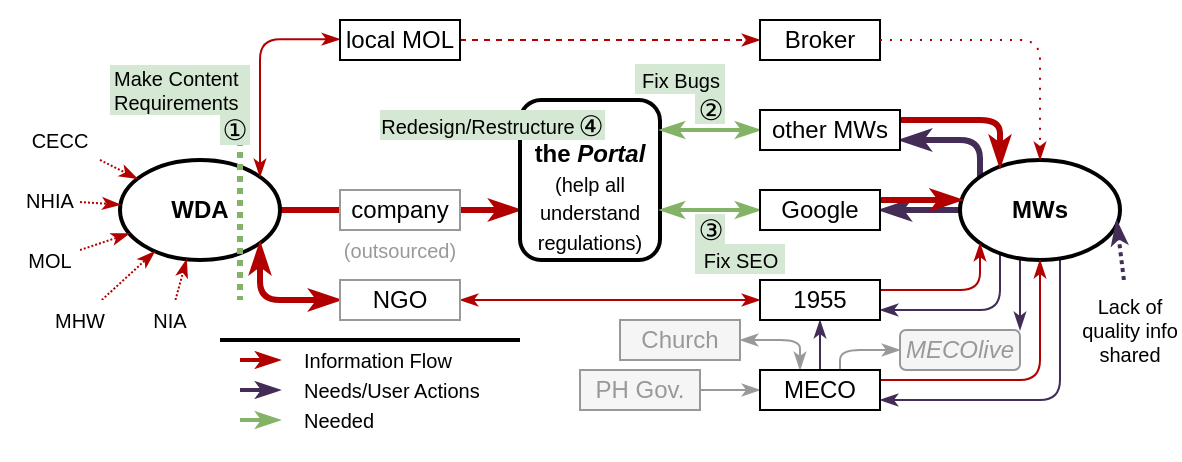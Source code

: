 <mxfile version="14.9.3" type="github">
  <diagram id="SX112-Fg5Q77WBPCnmW_" name="Page-1">
    <mxGraphModel dx="1360" dy="806" grid="1" gridSize="10" guides="1" tooltips="1" connect="1" arrows="1" fold="1" page="1" pageScale="1" pageWidth="850" pageHeight="1100" math="0" shadow="0">
      <root>
        <mxCell id="0" />
        <mxCell id="1" parent="0" />
        <mxCell id="iDd988HbCzcnQ30_lzB4-1" value="" style="rounded=0;whiteSpace=wrap;html=1;strokeColor=none;" vertex="1" parent="1">
          <mxGeometry x="40" y="40" width="590" height="230" as="geometry" />
        </mxCell>
        <mxCell id="iDd988HbCzcnQ30_lzB4-2" style="edgeStyle=orthogonalEdgeStyle;rounded=0;orthogonalLoop=1;jettySize=auto;html=1;endArrow=classicThin;endFill=1;fillColor=#e51400;strokeColor=#B20000;strokeWidth=3;" edge="1" parent="1" source="iDd988HbCzcnQ30_lzB4-3" target="iDd988HbCzcnQ30_lzB4-15">
          <mxGeometry relative="1" as="geometry">
            <Array as="points">
              <mxPoint x="280" y="145.41" />
              <mxPoint x="280" y="145.41" />
            </Array>
          </mxGeometry>
        </mxCell>
        <mxCell id="iDd988HbCzcnQ30_lzB4-3" value="WDA" style="ellipse;whiteSpace=wrap;html=1;fontStyle=1;strokeWidth=2;" vertex="1" parent="1">
          <mxGeometry x="100" y="120" width="80" height="50" as="geometry" />
        </mxCell>
        <mxCell id="iDd988HbCzcnQ30_lzB4-4" style="edgeStyle=orthogonalEdgeStyle;rounded=1;orthogonalLoop=1;jettySize=auto;html=1;startArrow=none;startFill=0;endArrow=classicThin;endFill=1;fontSize=10;strokeWidth=1;fillColor=#76608a;strokeColor=#432D57;" edge="1" parent="1" source="iDd988HbCzcnQ30_lzB4-9" target="iDd988HbCzcnQ30_lzB4-24">
          <mxGeometry relative="1" as="geometry">
            <Array as="points">
              <mxPoint x="570" y="240.0" />
            </Array>
          </mxGeometry>
        </mxCell>
        <mxCell id="iDd988HbCzcnQ30_lzB4-5" style="edgeStyle=orthogonalEdgeStyle;rounded=1;orthogonalLoop=1;jettySize=auto;html=1;startArrow=none;startFill=0;endArrow=classicThin;endFill=1;fontSize=10;strokeWidth=1;fillColor=#76608a;strokeColor=#432D57;" edge="1" parent="1" source="iDd988HbCzcnQ30_lzB4-9">
          <mxGeometry relative="1" as="geometry">
            <mxPoint x="540.0" y="156.651" as="sourcePoint" />
            <mxPoint x="480.0" y="195" as="targetPoint" />
            <Array as="points">
              <mxPoint x="540" y="195.0" />
            </Array>
          </mxGeometry>
        </mxCell>
        <mxCell id="iDd988HbCzcnQ30_lzB4-6" style="edgeStyle=orthogonalEdgeStyle;rounded=1;orthogonalLoop=1;jettySize=auto;html=1;startArrow=none;startFill=0;endArrow=classicThin;endFill=1;fontSize=10;strokeWidth=3;fillColor=#76608a;strokeColor=#432D57;" edge="1" parent="1" source="iDd988HbCzcnQ30_lzB4-9" target="iDd988HbCzcnQ30_lzB4-27">
          <mxGeometry relative="1" as="geometry">
            <Array as="points">
              <mxPoint x="520" y="150.0" />
              <mxPoint x="520" y="150.0" />
            </Array>
          </mxGeometry>
        </mxCell>
        <mxCell id="iDd988HbCzcnQ30_lzB4-7" style="edgeStyle=orthogonalEdgeStyle;rounded=1;orthogonalLoop=1;jettySize=auto;html=1;startArrow=none;startFill=0;endArrow=classicThin;endFill=1;fontSize=10;strokeWidth=3;fillColor=#76608a;strokeColor=#432D57;" edge="1" parent="1" source="iDd988HbCzcnQ30_lzB4-9" target="iDd988HbCzcnQ30_lzB4-30">
          <mxGeometry relative="1" as="geometry">
            <Array as="points">
              <mxPoint x="530" y="110.0" />
            </Array>
          </mxGeometry>
        </mxCell>
        <mxCell id="iDd988HbCzcnQ30_lzB4-8" style="edgeStyle=orthogonalEdgeStyle;rounded=1;orthogonalLoop=1;jettySize=auto;html=1;startArrow=none;startFill=0;endArrow=classicThin;endFill=1;strokeColor=#432D57;strokeWidth=1;fontSize=10;fontColor=#999999;fillColor=#76608a;" edge="1" parent="1" source="iDd988HbCzcnQ30_lzB4-9" target="iDd988HbCzcnQ30_lzB4-32">
          <mxGeometry relative="1" as="geometry">
            <Array as="points">
              <mxPoint x="550" y="200.0" />
              <mxPoint x="550" y="200.0" />
            </Array>
          </mxGeometry>
        </mxCell>
        <mxCell id="iDd988HbCzcnQ30_lzB4-9" value="MWs" style="ellipse;whiteSpace=wrap;html=1;fontStyle=1;strokeWidth=2;" vertex="1" parent="1">
          <mxGeometry x="520" y="120" width="80" height="50" as="geometry" />
        </mxCell>
        <mxCell id="iDd988HbCzcnQ30_lzB4-10" value="company" style="rounded=0;whiteSpace=wrap;html=1;strokeColor=#999999;" vertex="1" parent="1">
          <mxGeometry x="210" y="135" width="60" height="20" as="geometry" />
        </mxCell>
        <mxCell id="iDd988HbCzcnQ30_lzB4-11" style="edgeStyle=orthogonalEdgeStyle;rounded=1;orthogonalLoop=1;jettySize=auto;html=1;endArrow=classicThin;endFill=1;startArrow=classicThin;startFill=1;fillColor=#e51400;strokeColor=#B20000;strokeWidth=3;" edge="1" parent="1" source="iDd988HbCzcnQ30_lzB4-13" target="iDd988HbCzcnQ30_lzB4-3">
          <mxGeometry relative="1" as="geometry">
            <Array as="points">
              <mxPoint x="170" y="190.0" />
            </Array>
          </mxGeometry>
        </mxCell>
        <mxCell id="iDd988HbCzcnQ30_lzB4-12" style="edgeStyle=orthogonalEdgeStyle;rounded=1;orthogonalLoop=1;jettySize=auto;html=1;startArrow=classicThin;startFill=1;endArrow=classicThin;endFill=1;fontSize=10;fillColor=#e51400;strokeColor=#B20000;strokeWidth=1;" edge="1" parent="1" source="iDd988HbCzcnQ30_lzB4-13" target="iDd988HbCzcnQ30_lzB4-19">
          <mxGeometry relative="1" as="geometry" />
        </mxCell>
        <mxCell id="iDd988HbCzcnQ30_lzB4-13" value="NGO" style="rounded=0;whiteSpace=wrap;html=1;strokeColor=#999999;" vertex="1" parent="1">
          <mxGeometry x="210" y="180" width="60" height="20" as="geometry" />
        </mxCell>
        <mxCell id="iDd988HbCzcnQ30_lzB4-14" value="(outsourced)" style="text;html=1;align=center;verticalAlign=middle;whiteSpace=wrap;rounded=0;fontSize=10;fontColor=#999999;" vertex="1" parent="1">
          <mxGeometry x="210" y="160" width="60" height="10" as="geometry" />
        </mxCell>
        <mxCell id="iDd988HbCzcnQ30_lzB4-15" value="&lt;b&gt;the &lt;i&gt;Portal&lt;/i&gt;&lt;/b&gt;&lt;br&gt;&lt;font style=&quot;font-size: 10px&quot;&gt;(help all understand regulations)&lt;/font&gt;" style="rounded=1;whiteSpace=wrap;html=1;verticalAlign=bottom;strokeWidth=2;" vertex="1" parent="1">
          <mxGeometry x="300" y="90" width="70" height="80" as="geometry" />
        </mxCell>
        <mxCell id="iDd988HbCzcnQ30_lzB4-16" value="PH Gov." style="rounded=0;whiteSpace=wrap;html=1;fillColor=#f5f5f5;strokeColor=#999999;fontColor=#999999;" vertex="1" parent="1">
          <mxGeometry x="330" y="225" width="60" height="20" as="geometry" />
        </mxCell>
        <mxCell id="iDd988HbCzcnQ30_lzB4-17" style="edgeStyle=orthogonalEdgeStyle;rounded=1;orthogonalLoop=1;jettySize=auto;html=1;startArrow=none;startFill=0;endArrow=classicThin;endFill=1;fontSize=10;fillColor=#76608a;strokeColor=#432D57;strokeWidth=1;" edge="1" parent="1" source="iDd988HbCzcnQ30_lzB4-24" target="iDd988HbCzcnQ30_lzB4-19">
          <mxGeometry relative="1" as="geometry">
            <mxPoint x="430" y="210.0" as="sourcePoint" />
            <Array as="points">
              <mxPoint x="450" y="210.0" />
              <mxPoint x="450" y="210.0" />
            </Array>
          </mxGeometry>
        </mxCell>
        <mxCell id="iDd988HbCzcnQ30_lzB4-18" style="edgeStyle=orthogonalEdgeStyle;rounded=1;orthogonalLoop=1;jettySize=auto;html=1;startArrow=none;startFill=0;endArrow=classicThin;endFill=1;fontSize=10;fillColor=#e51400;strokeColor=#B20000;" edge="1" parent="1" target="iDd988HbCzcnQ30_lzB4-9">
          <mxGeometry relative="1" as="geometry">
            <mxPoint x="480.0" y="185" as="sourcePoint" />
            <mxPoint x="530.0" y="151.536" as="targetPoint" />
            <Array as="points">
              <mxPoint x="530" y="185.0" />
            </Array>
          </mxGeometry>
        </mxCell>
        <mxCell id="iDd988HbCzcnQ30_lzB4-19" value="1955" style="rounded=0;whiteSpace=wrap;html=1;" vertex="1" parent="1">
          <mxGeometry x="420" y="180" width="60" height="20" as="geometry" />
        </mxCell>
        <mxCell id="iDd988HbCzcnQ30_lzB4-20" style="edgeStyle=orthogonalEdgeStyle;rounded=1;orthogonalLoop=1;jettySize=auto;html=1;startArrow=none;startFill=0;endArrow=classicThin;endFill=1;fontSize=10;fillColor=#e51400;strokeColor=#999999;" edge="1" parent="1" source="iDd988HbCzcnQ30_lzB4-16" target="iDd988HbCzcnQ30_lzB4-24">
          <mxGeometry relative="1" as="geometry">
            <Array as="points" />
          </mxGeometry>
        </mxCell>
        <mxCell id="iDd988HbCzcnQ30_lzB4-21" style="edgeStyle=orthogonalEdgeStyle;rounded=1;orthogonalLoop=1;jettySize=auto;html=1;startArrow=classicThin;startFill=1;endArrow=classicThin;endFill=1;fontSize=10;fillColor=#f5f5f5;strokeColor=#999999;" edge="1" parent="1" source="iDd988HbCzcnQ30_lzB4-24" target="iDd988HbCzcnQ30_lzB4-31">
          <mxGeometry relative="1" as="geometry">
            <Array as="points">
              <mxPoint x="440" y="210.0" />
            </Array>
          </mxGeometry>
        </mxCell>
        <mxCell id="iDd988HbCzcnQ30_lzB4-22" style="edgeStyle=orthogonalEdgeStyle;rounded=1;orthogonalLoop=1;jettySize=auto;html=1;startArrow=none;startFill=0;endArrow=classicThin;endFill=1;fontSize=10;fillColor=#e51400;strokeColor=#999999;" edge="1" parent="1" source="iDd988HbCzcnQ30_lzB4-24" target="iDd988HbCzcnQ30_lzB4-32">
          <mxGeometry relative="1" as="geometry">
            <Array as="points">
              <mxPoint x="460" y="215.0" />
            </Array>
          </mxGeometry>
        </mxCell>
        <mxCell id="iDd988HbCzcnQ30_lzB4-23" style="edgeStyle=orthogonalEdgeStyle;rounded=1;orthogonalLoop=1;jettySize=auto;html=1;startArrow=none;startFill=0;endArrow=classicThin;endFill=1;fontSize=10;fillColor=#e51400;strokeColor=#B20000;" edge="1" parent="1" source="iDd988HbCzcnQ30_lzB4-24" target="iDd988HbCzcnQ30_lzB4-9">
          <mxGeometry relative="1" as="geometry">
            <Array as="points">
              <mxPoint x="560" y="230.0" />
            </Array>
          </mxGeometry>
        </mxCell>
        <mxCell id="iDd988HbCzcnQ30_lzB4-24" value="MECO" style="rounded=0;whiteSpace=wrap;html=1;" vertex="1" parent="1">
          <mxGeometry x="420" y="225" width="60" height="20" as="geometry" />
        </mxCell>
        <mxCell id="iDd988HbCzcnQ30_lzB4-25" style="edgeStyle=orthogonalEdgeStyle;orthogonalLoop=1;jettySize=auto;html=1;startArrow=classicThin;startFill=1;endArrow=classicThin;endFill=1;fontSize=10;fillColor=#d5e8d4;strokeColor=#82b366;strokeWidth=2;" edge="1" parent="1" source="iDd988HbCzcnQ30_lzB4-27" target="iDd988HbCzcnQ30_lzB4-15">
          <mxGeometry relative="1" as="geometry">
            <mxPoint x="380" y="150.0" as="targetPoint" />
            <Array as="points">
              <mxPoint x="400" y="145" />
              <mxPoint x="400" y="145" />
            </Array>
          </mxGeometry>
        </mxCell>
        <mxCell id="iDd988HbCzcnQ30_lzB4-26" style="edgeStyle=orthogonalEdgeStyle;rounded=1;orthogonalLoop=1;jettySize=auto;html=1;startArrow=none;startFill=0;endArrow=classicThin;endFill=1;fontSize=10;fillColor=#e51400;strokeColor=#B20000;strokeWidth=3;" edge="1" parent="1" source="iDd988HbCzcnQ30_lzB4-27" target="iDd988HbCzcnQ30_lzB4-9">
          <mxGeometry relative="1" as="geometry">
            <Array as="points">
              <mxPoint x="500" y="140.0" />
              <mxPoint x="500" y="140.0" />
            </Array>
          </mxGeometry>
        </mxCell>
        <mxCell id="iDd988HbCzcnQ30_lzB4-27" value="Google" style="rounded=0;whiteSpace=wrap;html=1;" vertex="1" parent="1">
          <mxGeometry x="420" y="135" width="60" height="20" as="geometry" />
        </mxCell>
        <mxCell id="iDd988HbCzcnQ30_lzB4-28" style="edgeStyle=orthogonalEdgeStyle;orthogonalLoop=1;jettySize=auto;html=1;startArrow=classicThin;startFill=1;endArrow=classicThin;endFill=1;fontSize=10;rounded=1;fillColor=#d5e8d4;strokeColor=#82b366;strokeWidth=2;" edge="1" parent="1" source="iDd988HbCzcnQ30_lzB4-30" target="iDd988HbCzcnQ30_lzB4-15">
          <mxGeometry relative="1" as="geometry">
            <mxPoint x="420" y="110.0" as="sourcePoint" />
            <mxPoint x="380" y="110.0" as="targetPoint" />
            <Array as="points">
              <mxPoint x="380" y="105.0" />
              <mxPoint x="380" y="105.0" />
            </Array>
          </mxGeometry>
        </mxCell>
        <mxCell id="iDd988HbCzcnQ30_lzB4-29" style="edgeStyle=orthogonalEdgeStyle;rounded=1;orthogonalLoop=1;jettySize=auto;html=1;startArrow=none;startFill=0;endArrow=classicThin;endFill=1;fontSize=10;fillColor=#e51400;strokeColor=#B20000;strokeWidth=3;" edge="1" parent="1" source="iDd988HbCzcnQ30_lzB4-30" target="iDd988HbCzcnQ30_lzB4-9">
          <mxGeometry relative="1" as="geometry">
            <Array as="points">
              <mxPoint x="540" y="100.0" />
            </Array>
          </mxGeometry>
        </mxCell>
        <mxCell id="iDd988HbCzcnQ30_lzB4-30" value="other MWs" style="rounded=0;whiteSpace=wrap;html=1;" vertex="1" parent="1">
          <mxGeometry x="420" y="95" width="70" height="20" as="geometry" />
        </mxCell>
        <mxCell id="iDd988HbCzcnQ30_lzB4-31" value="Church" style="rounded=0;whiteSpace=wrap;html=1;fillColor=#f5f5f5;fontColor=#999999;strokeColor=#999999;" vertex="1" parent="1">
          <mxGeometry x="350" y="200" width="60" height="20" as="geometry" />
        </mxCell>
        <mxCell id="iDd988HbCzcnQ30_lzB4-32" value="&lt;i&gt;MECOlive&lt;/i&gt;" style="rounded=1;whiteSpace=wrap;html=1;fillColor=#f5f5f5;fontColor=#999999;strokeColor=#999999;" vertex="1" parent="1">
          <mxGeometry x="490" y="205" width="60" height="20" as="geometry" />
        </mxCell>
        <mxCell id="iDd988HbCzcnQ30_lzB4-33" value="Fix Bugs" style="text;html=1;fillColor=#d5e8d4;align=center;verticalAlign=middle;whiteSpace=wrap;rounded=0;fontSize=10;" vertex="1" parent="1">
          <mxGeometry x="357.5" y="72" width="45" height="15" as="geometry" />
        </mxCell>
        <mxCell id="iDd988HbCzcnQ30_lzB4-34" value="Fix SEO" style="text;html=1;fillColor=#d5e8d4;align=center;verticalAlign=middle;whiteSpace=wrap;rounded=0;fontSize=10;" vertex="1" parent="1">
          <mxGeometry x="387.5" y="162" width="45" height="15" as="geometry" />
        </mxCell>
        <mxCell id="iDd988HbCzcnQ30_lzB4-35" value="Redesign/Restructure" style="text;html=1;fillColor=#d5e8d4;align=center;verticalAlign=middle;whiteSpace=wrap;rounded=0;fontSize=10;" vertex="1" parent="1">
          <mxGeometry x="230" y="95" width="97.5" height="15" as="geometry" />
        </mxCell>
        <mxCell id="iDd988HbCzcnQ30_lzB4-36" style="edgeStyle=orthogonalEdgeStyle;rounded=1;orthogonalLoop=1;jettySize=auto;html=1;dashed=1;dashPattern=1 1;startArrow=none;startFill=0;endArrow=none;endFill=0;strokeColor=#82b366;strokeWidth=3;fontSize=10;fontColor=#999999;fillColor=#d5e8d4;" edge="1" parent="1">
          <mxGeometry relative="1" as="geometry">
            <mxPoint x="160" y="190" as="targetPoint" />
            <Array as="points">
              <mxPoint x="160" y="152.41" />
              <mxPoint x="160" y="152.41" />
            </Array>
            <mxPoint x="160" y="110" as="sourcePoint" />
          </mxGeometry>
        </mxCell>
        <mxCell id="iDd988HbCzcnQ30_lzB4-37" value="Information Flow" style="text;html=1;strokeColor=none;fillColor=none;align=left;verticalAlign=middle;whiteSpace=wrap;rounded=0;fontSize=10;" vertex="1" parent="1">
          <mxGeometry x="190" y="215" width="100" height="10" as="geometry" />
        </mxCell>
        <mxCell id="iDd988HbCzcnQ30_lzB4-38" value="Needs/User Actions" style="text;html=1;strokeColor=none;fillColor=none;align=left;verticalAlign=middle;whiteSpace=wrap;rounded=0;fontSize=10;" vertex="1" parent="1">
          <mxGeometry x="190" y="230" width="100" height="10" as="geometry" />
        </mxCell>
        <mxCell id="iDd988HbCzcnQ30_lzB4-39" value="" style="endArrow=classicThin;html=1;strokeColor=#B20000;strokeWidth=2;fontSize=10;fontColor=#999999;endFill=1;fillColor=#e51400;" edge="1" parent="1">
          <mxGeometry width="50" height="50" relative="1" as="geometry">
            <mxPoint x="160" y="220" as="sourcePoint" />
            <mxPoint x="180" y="220" as="targetPoint" />
          </mxGeometry>
        </mxCell>
        <mxCell id="iDd988HbCzcnQ30_lzB4-40" value="" style="endArrow=classicThin;html=1;strokeColor=#432D57;strokeWidth=2;fontSize=10;fontColor=#999999;endFill=1;fillColor=#76608a;" edge="1" parent="1">
          <mxGeometry width="50" height="50" relative="1" as="geometry">
            <mxPoint x="160" y="235" as="sourcePoint" />
            <mxPoint x="180" y="235" as="targetPoint" />
          </mxGeometry>
        </mxCell>
        <mxCell id="iDd988HbCzcnQ30_lzB4-41" value="Needed" style="text;html=1;strokeColor=none;fillColor=none;align=left;verticalAlign=middle;whiteSpace=wrap;rounded=0;fontSize=10;" vertex="1" parent="1">
          <mxGeometry x="190" y="245" width="100" height="10" as="geometry" />
        </mxCell>
        <mxCell id="iDd988HbCzcnQ30_lzB4-42" value="" style="endArrow=classicThin;html=1;strokeColor=#82b366;strokeWidth=2;fontSize=10;fontColor=#999999;endFill=1;fillColor=#d5e8d4;" edge="1" parent="1">
          <mxGeometry width="50" height="50" relative="1" as="geometry">
            <mxPoint x="160" y="250" as="sourcePoint" />
            <mxPoint x="180" y="250" as="targetPoint" />
          </mxGeometry>
        </mxCell>
        <mxCell id="iDd988HbCzcnQ30_lzB4-43" style="rounded=1;orthogonalLoop=1;jettySize=auto;html=1;startArrow=none;startFill=0;endArrow=classicThin;endFill=1;strokeWidth=1;fontSize=10;fontColor=#999999;fillColor=#e51400;strokeColor=#B20000;dashed=1;dashPattern=1 1;" edge="1" parent="1" source="iDd988HbCzcnQ30_lzB4-44" target="iDd988HbCzcnQ30_lzB4-3">
          <mxGeometry relative="1" as="geometry" />
        </mxCell>
        <mxCell id="iDd988HbCzcnQ30_lzB4-44" value="MOL" style="rounded=0;whiteSpace=wrap;html=1;strokeColor=none;fontSize=10;" vertex="1" parent="1">
          <mxGeometry x="50" y="160" width="30" height="20" as="geometry" />
        </mxCell>
        <mxCell id="iDd988HbCzcnQ30_lzB4-45" style="edgeStyle=none;rounded=1;orthogonalLoop=1;jettySize=auto;html=1;dashed=1;dashPattern=1 1;startArrow=none;startFill=0;endArrow=classicThin;endFill=1;strokeColor=#B20000;strokeWidth=1;fontSize=10;fontColor=#999999;fillColor=#e51400;" edge="1" parent="1" source="iDd988HbCzcnQ30_lzB4-46" target="iDd988HbCzcnQ30_lzB4-3">
          <mxGeometry relative="1" as="geometry" />
        </mxCell>
        <mxCell id="iDd988HbCzcnQ30_lzB4-46" value="NIA" style="rounded=0;whiteSpace=wrap;html=1;strokeColor=none;fontSize=10;" vertex="1" parent="1">
          <mxGeometry x="110" y="190" width="30" height="20" as="geometry" />
        </mxCell>
        <mxCell id="iDd988HbCzcnQ30_lzB4-47" style="edgeStyle=none;rounded=1;orthogonalLoop=1;jettySize=auto;html=1;dashed=1;dashPattern=1 1;startArrow=none;startFill=0;endArrow=classicThin;endFill=1;strokeColor=#B20000;strokeWidth=1;fontSize=10;fontColor=#999999;fillColor=#e51400;" edge="1" parent="1" source="iDd988HbCzcnQ30_lzB4-48" target="iDd988HbCzcnQ30_lzB4-3">
          <mxGeometry relative="1" as="geometry" />
        </mxCell>
        <mxCell id="iDd988HbCzcnQ30_lzB4-48" value="CECC" style="rounded=0;whiteSpace=wrap;html=1;strokeColor=none;fontSize=10;" vertex="1" parent="1">
          <mxGeometry x="50" y="100" width="40" height="20" as="geometry" />
        </mxCell>
        <mxCell id="iDd988HbCzcnQ30_lzB4-49" style="edgeStyle=none;rounded=1;orthogonalLoop=1;jettySize=auto;html=1;dashed=1;dashPattern=1 1;startArrow=none;startFill=0;endArrow=classicThin;endFill=1;strokeColor=#B20000;strokeWidth=1;fontSize=10;fontColor=#999999;fillColor=#e51400;" edge="1" parent="1" source="iDd988HbCzcnQ30_lzB4-50" target="iDd988HbCzcnQ30_lzB4-3">
          <mxGeometry relative="1" as="geometry" />
        </mxCell>
        <mxCell id="iDd988HbCzcnQ30_lzB4-50" value="MHW" style="rounded=0;whiteSpace=wrap;html=1;strokeColor=none;fontSize=10;" vertex="1" parent="1">
          <mxGeometry x="60" y="190" width="40" height="20" as="geometry" />
        </mxCell>
        <mxCell id="iDd988HbCzcnQ30_lzB4-51" style="edgeStyle=none;rounded=1;orthogonalLoop=1;jettySize=auto;html=1;dashed=1;dashPattern=1 1;startArrow=none;startFill=0;endArrow=classicThin;endFill=1;strokeColor=#B20000;strokeWidth=1;fontSize=10;fontColor=#999999;fillColor=#e51400;" edge="1" parent="1" source="iDd988HbCzcnQ30_lzB4-52" target="iDd988HbCzcnQ30_lzB4-3">
          <mxGeometry relative="1" as="geometry" />
        </mxCell>
        <mxCell id="iDd988HbCzcnQ30_lzB4-52" value="NHIA" style="rounded=0;whiteSpace=wrap;html=1;strokeColor=none;fontSize=10;" vertex="1" parent="1">
          <mxGeometry x="50" y="130" width="30" height="20" as="geometry" />
        </mxCell>
        <mxCell id="iDd988HbCzcnQ30_lzB4-53" value="&lt;p style=&quot;text-align: left&quot;&gt;&lt;span style=&quot;font-size: 14px&quot;&gt;③&lt;/span&gt;&lt;br&gt;&lt;/p&gt;" style="text;html=1;align=center;verticalAlign=middle;whiteSpace=wrap;rounded=0;fillColor=#d5e8d4;" vertex="1" parent="1">
          <mxGeometry x="387.5" y="147" width="15" height="15" as="geometry" />
        </mxCell>
        <mxCell id="iDd988HbCzcnQ30_lzB4-54" value="" style="endArrow=none;html=1;strokeWidth=2;fontSize=10;fontColor=#999999;" edge="1" parent="1">
          <mxGeometry width="50" height="50" relative="1" as="geometry">
            <mxPoint x="150" y="210" as="sourcePoint" />
            <mxPoint x="300" y="210" as="targetPoint" />
          </mxGeometry>
        </mxCell>
        <mxCell id="iDd988HbCzcnQ30_lzB4-55" style="edgeStyle=orthogonalEdgeStyle;rounded=1;orthogonalLoop=1;jettySize=auto;html=1;startArrow=classicThin;startFill=1;endArrow=classicThin;endFill=1;strokeWidth=1;fillColor=#e51400;strokeColor=#B20000;" edge="1" parent="1" source="iDd988HbCzcnQ30_lzB4-3" target="iDd988HbCzcnQ30_lzB4-57">
          <mxGeometry relative="1" as="geometry">
            <mxPoint x="170.029" y="135.594" as="sourcePoint" />
            <Array as="points">
              <mxPoint x="170" y="59.59" />
            </Array>
          </mxGeometry>
        </mxCell>
        <mxCell id="iDd988HbCzcnQ30_lzB4-56" style="edgeStyle=orthogonalEdgeStyle;rounded=0;orthogonalLoop=1;jettySize=auto;html=1;startArrow=none;startFill=0;endArrow=classicThin;endFill=1;strokeWidth=1;fillColor=#e51400;strokeColor=#B20000;dashed=1;" edge="1" parent="1" source="iDd988HbCzcnQ30_lzB4-57" target="iDd988HbCzcnQ30_lzB4-58">
          <mxGeometry relative="1" as="geometry" />
        </mxCell>
        <mxCell id="iDd988HbCzcnQ30_lzB4-57" value="local MOL" style="rounded=0;whiteSpace=wrap;html=1;" vertex="1" parent="1">
          <mxGeometry x="210" y="50" width="60" height="20" as="geometry" />
        </mxCell>
        <mxCell id="iDd988HbCzcnQ30_lzB4-58" value="Broker" style="rounded=0;whiteSpace=wrap;html=1;" vertex="1" parent="1">
          <mxGeometry x="420" y="50" width="60" height="20" as="geometry" />
        </mxCell>
        <mxCell id="iDd988HbCzcnQ30_lzB4-59" style="edgeStyle=orthogonalEdgeStyle;rounded=1;orthogonalLoop=1;jettySize=auto;html=1;startArrow=none;startFill=0;endArrow=classicThin;endFill=1;strokeColor=#B20000;strokeWidth=1;fillColor=#e51400;dashed=1;dashPattern=1 4;" edge="1" parent="1" source="iDd988HbCzcnQ30_lzB4-58" target="iDd988HbCzcnQ30_lzB4-9">
          <mxGeometry relative="1" as="geometry">
            <mxPoint x="480" y="60.7" as="sourcePoint" />
            <mxPoint x="560" y="127.7" as="targetPoint" />
          </mxGeometry>
        </mxCell>
        <mxCell id="iDd988HbCzcnQ30_lzB4-60" value="Make Content Requirements" style="text;html=1;fillColor=#d5e8d4;align=left;verticalAlign=middle;whiteSpace=wrap;rounded=0;fontSize=10;" vertex="1" parent="1">
          <mxGeometry x="95" y="72.5" width="70" height="25" as="geometry" />
        </mxCell>
        <mxCell id="iDd988HbCzcnQ30_lzB4-61" style="rounded=0;orthogonalLoop=1;jettySize=auto;html=1;startArrow=none;startFill=0;endArrow=classicThin;endFill=1;strokeWidth=2;fontSize=10;fontColor=#999999;fillColor=#76608a;strokeColor=#432D57;dashed=1;dashPattern=1 1;entryX=0.979;entryY=0.607;entryDx=0;entryDy=0;entryPerimeter=0;" edge="1" parent="1" source="iDd988HbCzcnQ30_lzB4-62" target="iDd988HbCzcnQ30_lzB4-9">
          <mxGeometry relative="1" as="geometry">
            <mxPoint x="599.04" y="150.11" as="targetPoint" />
          </mxGeometry>
        </mxCell>
        <mxCell id="iDd988HbCzcnQ30_lzB4-62" value="Lack of quality info shared" style="rounded=0;whiteSpace=wrap;html=1;strokeColor=none;fontSize=10;" vertex="1" parent="1">
          <mxGeometry x="580" y="180" width="50" height="50" as="geometry" />
        </mxCell>
        <mxCell id="iDd988HbCzcnQ30_lzB4-63" value="&lt;p&gt;&lt;span style=&quot;font-size: 14px ; text-align: left&quot;&gt;②&lt;/span&gt;&lt;/p&gt;" style="text;html=1;align=center;verticalAlign=middle;whiteSpace=wrap;rounded=0;fillColor=#d5e8d4;aspect=fixed;" vertex="1" parent="1">
          <mxGeometry x="387.5" y="87" width="15" height="15" as="geometry" />
        </mxCell>
        <mxCell id="iDd988HbCzcnQ30_lzB4-64" value="&lt;p&gt;&lt;span style=&quot;font-size: 14px ; text-align: left&quot;&gt;①&lt;/span&gt;&lt;/p&gt;" style="text;html=1;align=center;verticalAlign=middle;whiteSpace=wrap;rounded=0;fillColor=#d5e8d4;aspect=fixed;" vertex="1" parent="1">
          <mxGeometry x="150" y="97.5" width="15" height="15" as="geometry" />
        </mxCell>
        <mxCell id="iDd988HbCzcnQ30_lzB4-65" value="&lt;p style=&quot;text-align: left&quot;&gt;&lt;span style=&quot;font-size: 14px&quot;&gt;④&lt;/span&gt;&lt;br&gt;&lt;/p&gt;" style="text;html=1;align=center;verticalAlign=middle;whiteSpace=wrap;rounded=0;fillColor=#d5e8d4;aspect=fixed;" vertex="1" parent="1">
          <mxGeometry x="327.5" y="95" width="15" height="15" as="geometry" />
        </mxCell>
      </root>
    </mxGraphModel>
  </diagram>
</mxfile>
